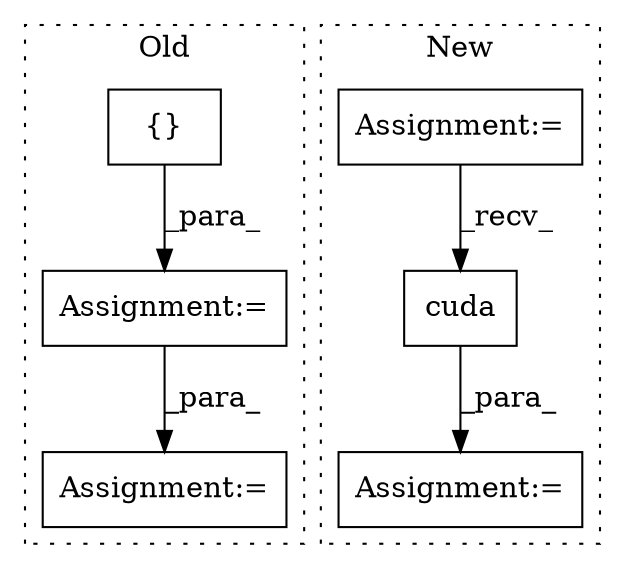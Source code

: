 digraph G {
subgraph cluster0 {
1 [label="{}" a="4" s="1570" l="2" shape="box"];
3 [label="Assignment:=" a="7" s="1560" l="1" shape="box"];
5 [label="Assignment:=" a="7" s="1890" l="2" shape="box"];
label = "Old";
style="dotted";
}
subgraph cluster1 {
2 [label="cuda" a="32" s="8329" l="6" shape="box"];
4 [label="Assignment:=" a="7" s="8320" l="1" shape="box"];
6 [label="Assignment:=" a="7" s="7887" l="1" shape="box"];
label = "New";
style="dotted";
}
1 -> 3 [label="_para_"];
2 -> 4 [label="_para_"];
3 -> 5 [label="_para_"];
6 -> 2 [label="_recv_"];
}